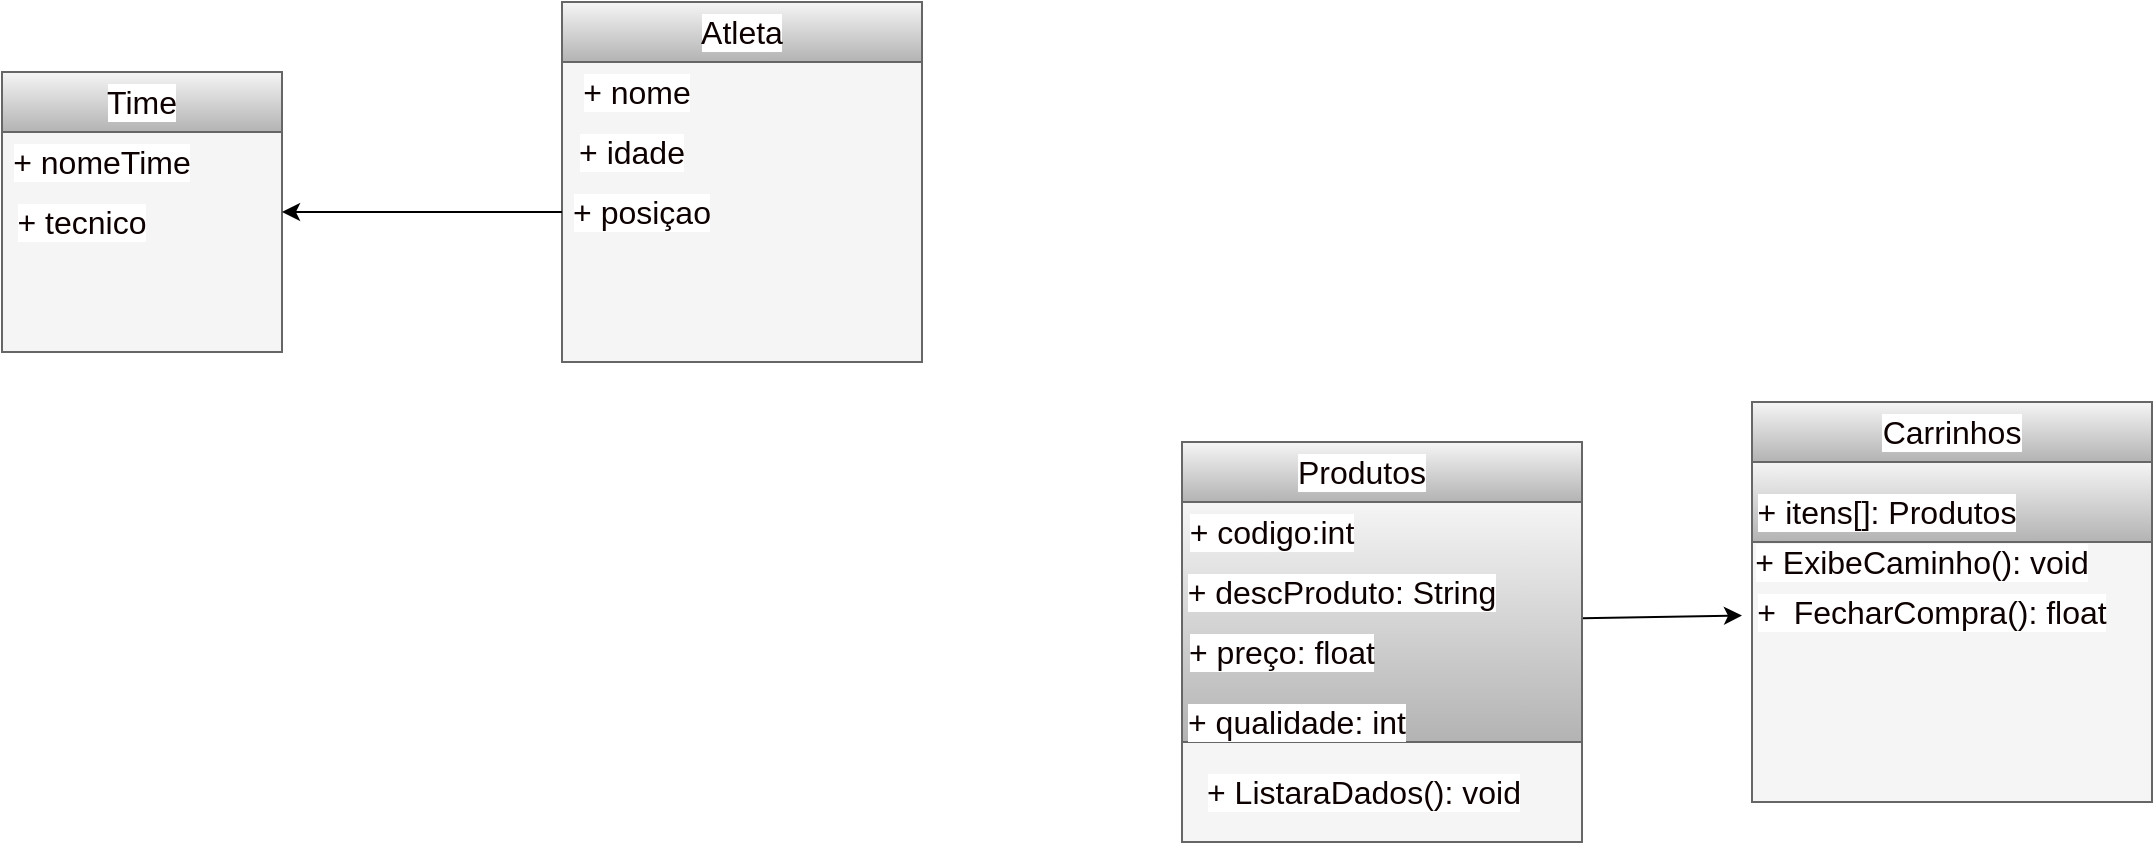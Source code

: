 <mxfile>
    <diagram id="pRV_BDsIOo0VS5SzgELA" name="Página-1">
        <mxGraphModel dx="1150" dy="944" grid="1" gridSize="10" guides="1" tooltips="1" connect="1" arrows="1" fold="1" page="1" pageScale="1" pageWidth="10000" pageHeight="10000" background="none" math="0" shadow="0">
            <root>
                <mxCell id="0"/>
                <mxCell id="1" parent="0"/>
                <mxCell id="167" value="" style="whiteSpace=wrap;html=1;aspect=fixed;labelBackgroundColor=#ffffff;fontSize=16;fillColor=#f5f5f5;fontColor=#333333;strokeColor=#666666;" vertex="1" parent="1">
                    <mxGeometry x="400" y="465" width="140" height="140" as="geometry"/>
                </mxCell>
                <mxCell id="168" value="" style="rounded=0;whiteSpace=wrap;html=1;labelBackgroundColor=#ffffff;fontSize=16;fillColor=#f5f5f5;strokeColor=#666666;gradientColor=#b3b3b3;" vertex="1" parent="1">
                    <mxGeometry x="400" y="465" width="140" height="30" as="geometry"/>
                </mxCell>
                <mxCell id="171" value="Time" style="text;strokeColor=none;align=center;fillColor=none;html=1;verticalAlign=middle;whiteSpace=wrap;rounded=0;labelBackgroundColor=#ffffff;fontSize=16;fontColor=#0e0101;" vertex="1" parent="1">
                    <mxGeometry x="440" y="465" width="60" height="30" as="geometry"/>
                </mxCell>
                <mxCell id="173" value="+ nomeTime" style="text;strokeColor=none;align=center;fillColor=none;html=1;verticalAlign=middle;whiteSpace=wrap;rounded=0;labelBackgroundColor=#ffffff;fontSize=16;fontColor=#0e0101;" vertex="1" parent="1">
                    <mxGeometry x="400" y="495" width="100" height="30" as="geometry"/>
                </mxCell>
                <mxCell id="174" value="+ tecnico" style="text;strokeColor=none;align=center;fillColor=none;html=1;verticalAlign=middle;whiteSpace=wrap;rounded=0;labelBackgroundColor=#ffffff;fontSize=16;fontColor=#0e0101;" vertex="1" parent="1">
                    <mxGeometry x="400" y="525" width="80" height="30" as="geometry"/>
                </mxCell>
                <mxCell id="175" value="" style="whiteSpace=wrap;html=1;aspect=fixed;labelBackgroundColor=#ffffff;fontSize=16;fillColor=#f5f5f5;fontColor=#333333;strokeColor=#666666;" vertex="1" parent="1">
                    <mxGeometry x="680" y="430" width="180" height="180" as="geometry"/>
                </mxCell>
                <mxCell id="176" value="" style="rounded=0;whiteSpace=wrap;html=1;labelBackgroundColor=#ffffff;fontSize=16;fillColor=#f5f5f5;strokeColor=#666666;gradientColor=#b3b3b3;" vertex="1" parent="1">
                    <mxGeometry x="680" y="430" width="180" height="30" as="geometry"/>
                </mxCell>
                <mxCell id="177" value="Atleta" style="text;strokeColor=none;align=center;fillColor=none;html=1;verticalAlign=middle;whiteSpace=wrap;rounded=0;labelBackgroundColor=#ffffff;fontSize=16;fontColor=#0e0101;" vertex="1" parent="1">
                    <mxGeometry x="740" y="430" width="60" height="30" as="geometry"/>
                </mxCell>
                <mxCell id="178" value="+ nome" style="text;strokeColor=none;align=center;fillColor=none;html=1;verticalAlign=middle;whiteSpace=wrap;rounded=0;labelBackgroundColor=#ffffff;fontSize=16;fontColor=#0e0101;" vertex="1" parent="1">
                    <mxGeometry x="670" y="460" width="95" height="30" as="geometry"/>
                </mxCell>
                <mxCell id="179" value="+ idade" style="text;strokeColor=none;align=center;fillColor=none;html=1;verticalAlign=middle;whiteSpace=wrap;rounded=0;labelBackgroundColor=#ffffff;fontSize=16;fontColor=#0e0101;" vertex="1" parent="1">
                    <mxGeometry x="680" y="490" width="70" height="30" as="geometry"/>
                </mxCell>
                <mxCell id="183" style="edgeStyle=none;html=1;fontSize=16;fontColor=#0e0101;" edge="1" parent="1" source="182" target="167">
                    <mxGeometry relative="1" as="geometry"/>
                </mxCell>
                <mxCell id="182" value="+ posiçao" style="text;strokeColor=none;align=center;fillColor=none;html=1;verticalAlign=middle;whiteSpace=wrap;rounded=0;labelBackgroundColor=#ffffff;fontSize=16;fontColor=#0e0101;" vertex="1" parent="1">
                    <mxGeometry x="680" y="520" width="80" height="30" as="geometry"/>
                </mxCell>
                <mxCell id="184" value="" style="whiteSpace=wrap;html=1;aspect=fixed;labelBackgroundColor=#ffffff;fontSize=16;fillColor=#f5f5f5;fontColor=#333333;strokeColor=#666666;" vertex="1" parent="1">
                    <mxGeometry x="990" y="650" width="200" height="200" as="geometry"/>
                </mxCell>
                <mxCell id="185" value="" style="rounded=0;whiteSpace=wrap;html=1;labelBackgroundColor=#ffffff;fontSize=16;fillColor=#f5f5f5;strokeColor=#666666;gradientColor=#b3b3b3;" vertex="1" parent="1">
                    <mxGeometry x="990" y="650" width="200" height="30" as="geometry"/>
                </mxCell>
                <mxCell id="186" value="Produtos" style="text;strokeColor=none;align=center;fillColor=none;html=1;verticalAlign=middle;whiteSpace=wrap;rounded=0;labelBackgroundColor=#ffffff;fontSize=16;fontColor=#0e0101;" vertex="1" parent="1">
                    <mxGeometry x="1050" y="650" width="60" height="30" as="geometry"/>
                </mxCell>
                <mxCell id="209" value="" style="edgeStyle=none;html=1;fontSize=16;fontColor=#0e0101;" edge="1" parent="1" source="193" target="207">
                    <mxGeometry relative="1" as="geometry"/>
                </mxCell>
                <mxCell id="193" value="" style="rounded=0;whiteSpace=wrap;html=1;labelBackgroundColor=#ffffff;fontSize=16;fillColor=#f5f5f5;gradientColor=#b3b3b3;strokeColor=#666666;" vertex="1" parent="1">
                    <mxGeometry x="990" y="680" width="200" height="120" as="geometry"/>
                </mxCell>
                <mxCell id="194" value="+ codigo:int" style="text;strokeColor=none;align=center;fillColor=none;html=1;verticalAlign=middle;whiteSpace=wrap;rounded=0;labelBackgroundColor=#ffffff;fontSize=16;fontColor=#0e0101;" vertex="1" parent="1">
                    <mxGeometry x="990" y="680" width="90" height="30" as="geometry"/>
                </mxCell>
                <mxCell id="195" value="+ descProduto: String" style="text;strokeColor=none;align=center;fillColor=none;html=1;verticalAlign=middle;whiteSpace=wrap;rounded=0;labelBackgroundColor=#ffffff;fontSize=16;fontColor=#0e0101;" vertex="1" parent="1">
                    <mxGeometry x="990" y="710" width="160" height="30" as="geometry"/>
                </mxCell>
                <mxCell id="196" value="+ preço: float" style="text;strokeColor=none;align=center;fillColor=none;html=1;verticalAlign=middle;whiteSpace=wrap;rounded=0;labelBackgroundColor=#ffffff;fontSize=16;fontColor=#0e0101;" vertex="1" parent="1">
                    <mxGeometry x="990" y="740" width="100" height="30" as="geometry"/>
                </mxCell>
                <mxCell id="197" value="+ qualidade: int" style="text;strokeColor=none;align=center;fillColor=none;html=1;verticalAlign=middle;whiteSpace=wrap;rounded=0;labelBackgroundColor=#ffffff;fontSize=16;fontColor=#0e0101;" vertex="1" parent="1">
                    <mxGeometry x="985" y="780" width="125" height="20" as="geometry"/>
                </mxCell>
                <mxCell id="198" value="+ ListaraDados(): void" style="text;strokeColor=none;align=center;fillColor=none;html=1;verticalAlign=middle;whiteSpace=wrap;rounded=0;labelBackgroundColor=#ffffff;fontSize=16;fontColor=#0e0101;" vertex="1" parent="1">
                    <mxGeometry x="992" y="810" width="178" height="30" as="geometry"/>
                </mxCell>
                <mxCell id="199" value="" style="whiteSpace=wrap;html=1;aspect=fixed;labelBackgroundColor=#ffffff;fontSize=16;fillColor=#f5f5f5;fontColor=#333333;strokeColor=#666666;" vertex="1" parent="1">
                    <mxGeometry x="1275" y="630" width="200" height="200" as="geometry"/>
                </mxCell>
                <mxCell id="200" value="" style="rounded=0;whiteSpace=wrap;html=1;labelBackgroundColor=#ffffff;fontSize=16;fillColor=#f5f5f5;strokeColor=#666666;gradientColor=#b3b3b3;" vertex="1" parent="1">
                    <mxGeometry x="1275" y="630" width="200" height="30" as="geometry"/>
                </mxCell>
                <mxCell id="201" value="Carrinhos" style="text;strokeColor=none;align=center;fillColor=none;html=1;verticalAlign=middle;whiteSpace=wrap;rounded=0;labelBackgroundColor=#ffffff;fontSize=16;fontColor=#0e0101;" vertex="1" parent="1">
                    <mxGeometry x="1345" y="630" width="60" height="30" as="geometry"/>
                </mxCell>
                <mxCell id="202" value="" style="rounded=0;whiteSpace=wrap;html=1;labelBackgroundColor=#ffffff;fontSize=16;fillColor=#f5f5f5;gradientColor=#b3b3b3;strokeColor=#666666;" vertex="1" parent="1">
                    <mxGeometry x="1275" y="660" width="200" height="40" as="geometry"/>
                </mxCell>
                <mxCell id="203" value="+ itens[]: Produtos" style="text;strokeColor=none;align=center;fillColor=none;html=1;verticalAlign=middle;whiteSpace=wrap;rounded=0;labelBackgroundColor=#ffffff;fontSize=16;fontColor=#0e0101;" vertex="1" parent="1">
                    <mxGeometry x="1275" y="670" width="135" height="30" as="geometry"/>
                </mxCell>
                <mxCell id="206" value="+ ExibeCaminho(): void" style="text;strokeColor=none;align=center;fillColor=none;html=1;verticalAlign=middle;whiteSpace=wrap;rounded=0;labelBackgroundColor=#ffffff;fontSize=16;fontColor=#0e0101;" vertex="1" parent="1">
                    <mxGeometry x="1270" y="700" width="180" height="20" as="geometry"/>
                </mxCell>
                <mxCell id="207" value="+&amp;nbsp; FecharCompra(): float" style="text;strokeColor=none;align=center;fillColor=none;html=1;verticalAlign=middle;whiteSpace=wrap;rounded=0;labelBackgroundColor=#ffffff;fontSize=16;fontColor=#0e0101;" vertex="1" parent="1">
                    <mxGeometry x="1270" y="720" width="190" height="30" as="geometry"/>
                </mxCell>
            </root>
        </mxGraphModel>
    </diagram>
</mxfile>